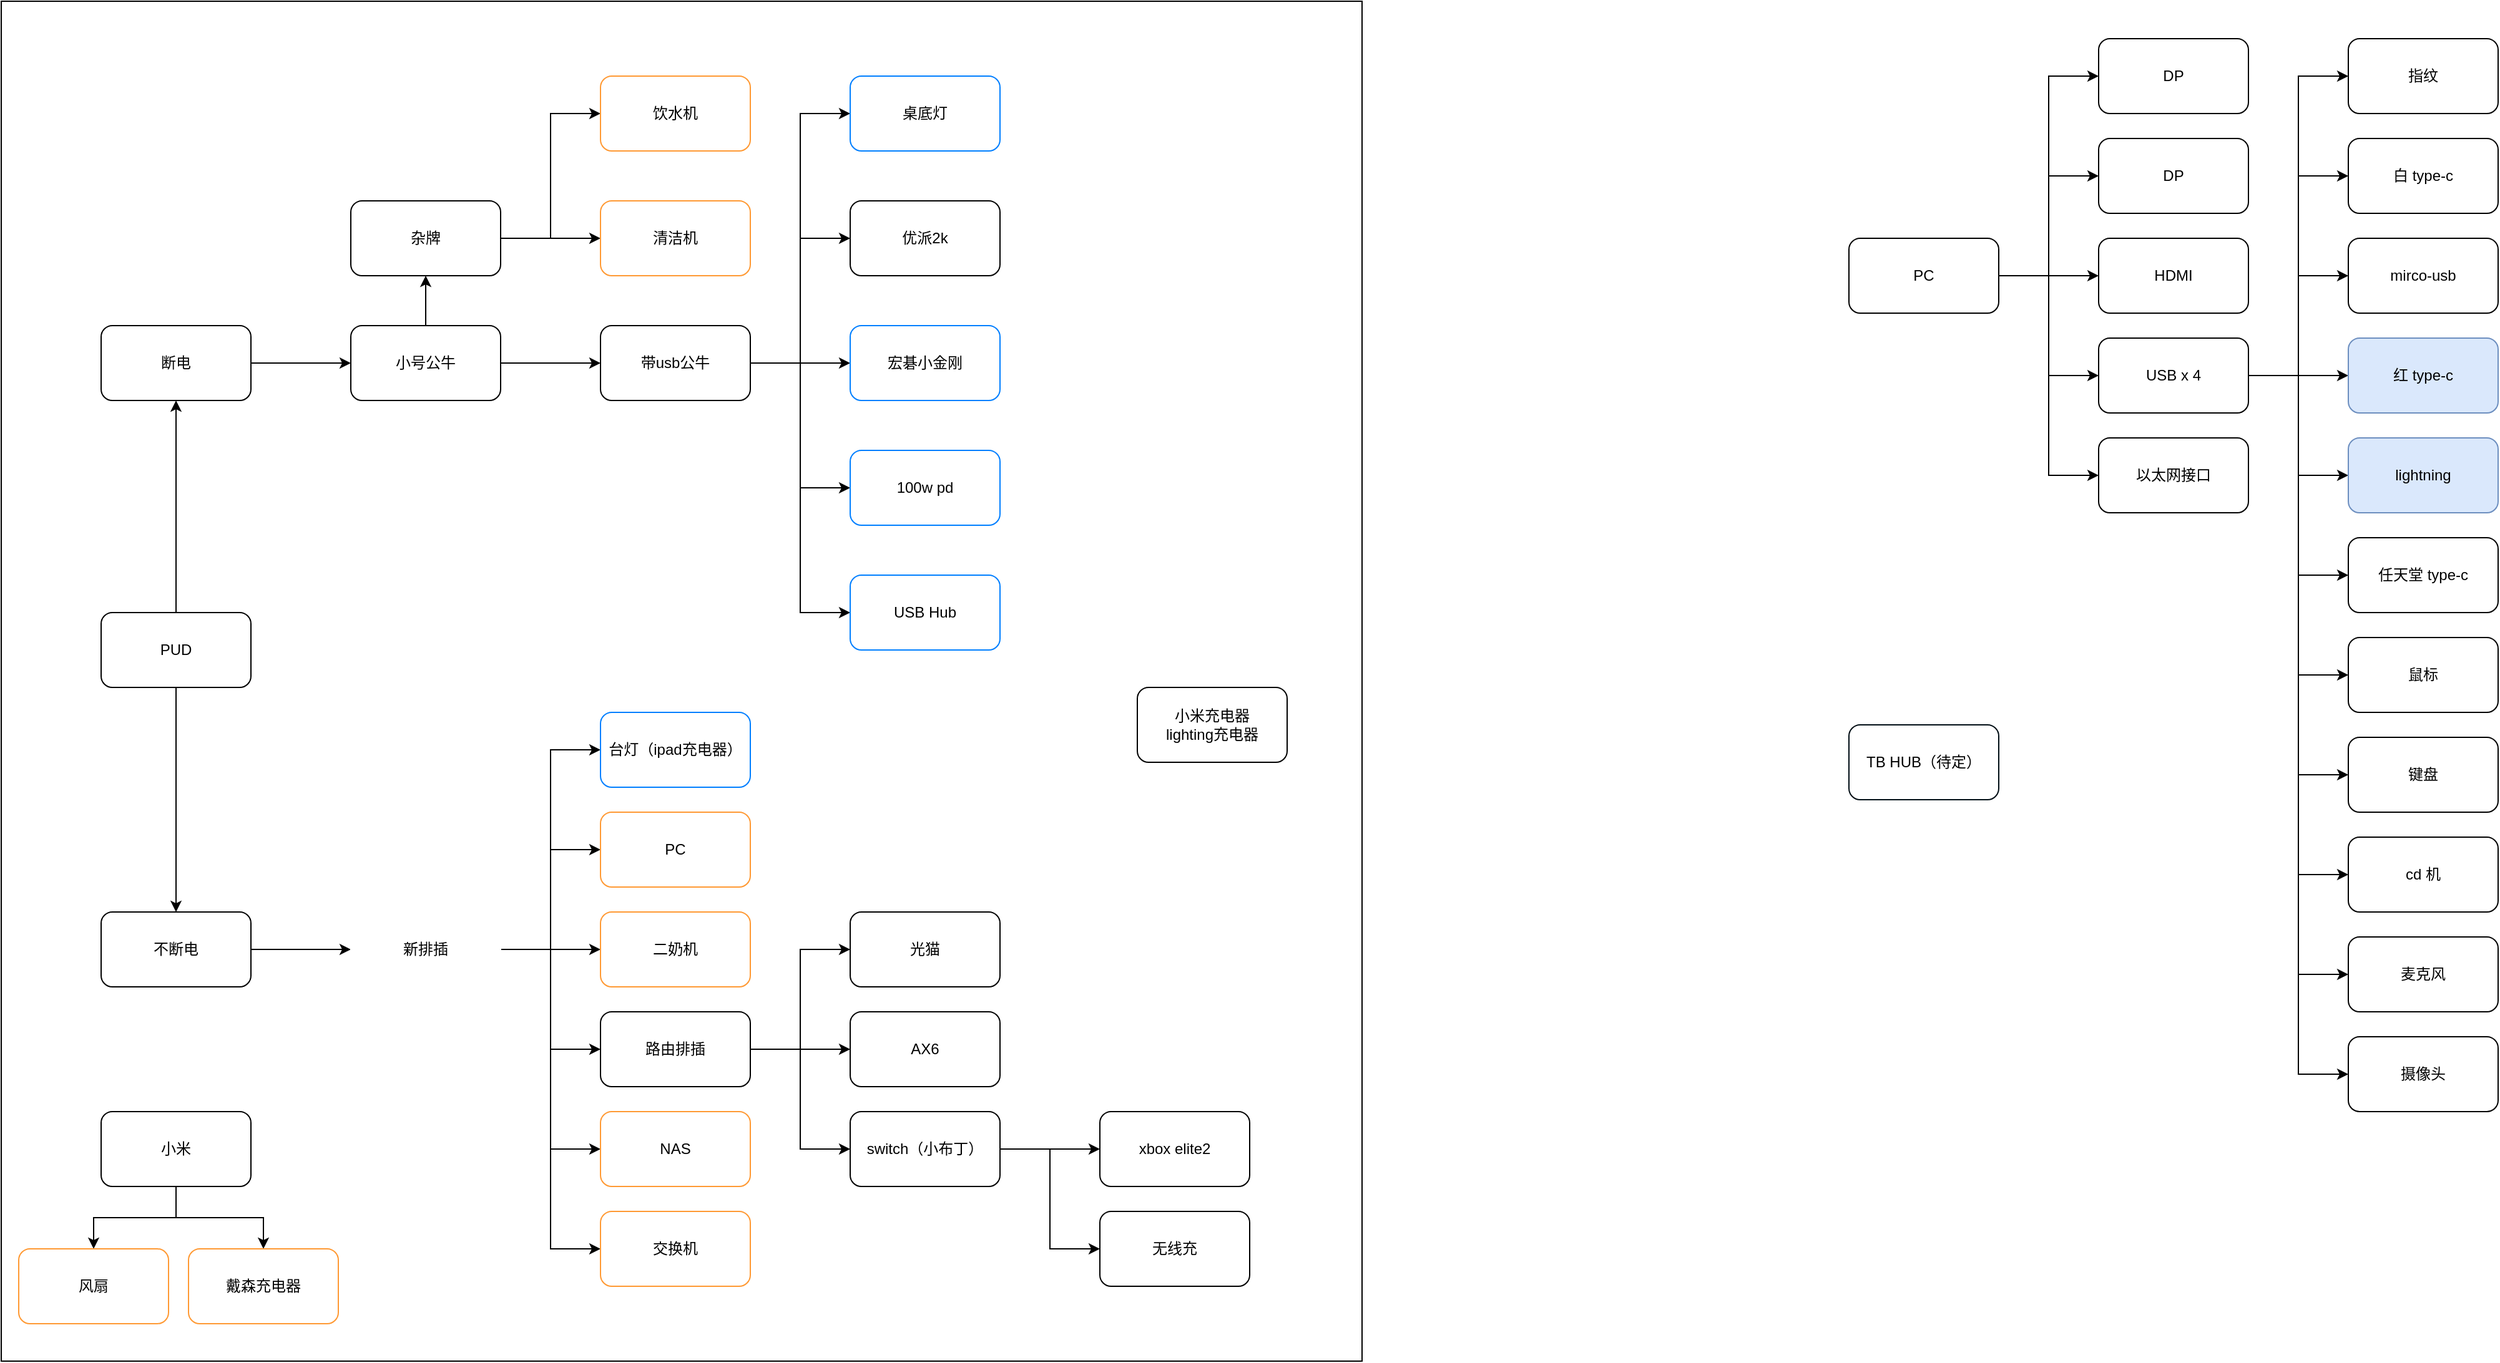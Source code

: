 <mxfile version="17.2.4" type="github">
  <diagram id="V__X8e-ZMnkZyYqIvxA_" name="第 1 页">
    <mxGraphModel dx="1761" dy="831" grid="1" gridSize="10" guides="1" tooltips="1" connect="1" arrows="1" fold="1" page="1" pageScale="1" pageWidth="827" pageHeight="1169" math="0" shadow="0">
      <root>
        <mxCell id="0" />
        <mxCell id="1" parent="0" />
        <mxCell id="Jr9y1pZiiyUqSEXO3oHp-1" value="" style="whiteSpace=wrap;html=1;aspect=fixed;fillColor=none;editable=0;" parent="1" vertex="1">
          <mxGeometry x="280" y="40" width="1090" height="1090" as="geometry" />
        </mxCell>
        <mxCell id="gy6kIXA5xTHW6ZrrGZsn-17" style="edgeStyle=orthogonalEdgeStyle;rounded=0;orthogonalLoop=1;jettySize=auto;html=1;entryX=0;entryY=0.5;entryDx=0;entryDy=0;" edge="1" parent="1" source="GsMayDk0nDa4LUjeAOZ0-1" target="yzbpx14aAJEQ57A10Xds-4">
          <mxGeometry relative="1" as="geometry" />
        </mxCell>
        <mxCell id="GsMayDk0nDa4LUjeAOZ0-1" value="断电" style="rounded=1;whiteSpace=wrap;html=1;" parent="1" vertex="1">
          <mxGeometry x="360" y="300" width="120" height="60" as="geometry" />
        </mxCell>
        <mxCell id="GsMayDk0nDa4LUjeAOZ0-6" value="" style="edgeStyle=orthogonalEdgeStyle;rounded=0;orthogonalLoop=1;jettySize=auto;html=1;" parent="1" source="GsMayDk0nDa4LUjeAOZ0-2" target="GsMayDk0nDa4LUjeAOZ0-5" edge="1">
          <mxGeometry relative="1" as="geometry" />
        </mxCell>
        <mxCell id="GsMayDk0nDa4LUjeAOZ0-2" value="不断电" style="rounded=1;whiteSpace=wrap;html=1;" parent="1" vertex="1">
          <mxGeometry x="360" y="770" width="120" height="60" as="geometry" />
        </mxCell>
        <mxCell id="GsMayDk0nDa4LUjeAOZ0-31" value="" style="edgeStyle=orthogonalEdgeStyle;rounded=0;orthogonalLoop=1;jettySize=auto;html=1;entryX=0;entryY=0.5;entryDx=0;entryDy=0;" parent="1" source="GsMayDk0nDa4LUjeAOZ0-5" target="GsMayDk0nDa4LUjeAOZ0-30" edge="1">
          <mxGeometry relative="1" as="geometry">
            <Array as="points">
              <mxPoint x="720" y="800" />
              <mxPoint x="720" y="720" />
            </Array>
          </mxGeometry>
        </mxCell>
        <mxCell id="GsMayDk0nDa4LUjeAOZ0-54" value="" style="edgeStyle=orthogonalEdgeStyle;rounded=0;orthogonalLoop=1;jettySize=auto;html=1;" parent="1" source="GsMayDk0nDa4LUjeAOZ0-5" target="GsMayDk0nDa4LUjeAOZ0-53" edge="1">
          <mxGeometry relative="1" as="geometry">
            <Array as="points">
              <mxPoint x="720" y="800" />
              <mxPoint x="720" y="640" />
            </Array>
          </mxGeometry>
        </mxCell>
        <mxCell id="yzbpx14aAJEQ57A10Xds-6" style="edgeStyle=orthogonalEdgeStyle;rounded=0;orthogonalLoop=1;jettySize=auto;html=1;entryX=0;entryY=0.5;entryDx=0;entryDy=0;" parent="1" source="GsMayDk0nDa4LUjeAOZ0-5" target="yzbpx14aAJEQ57A10Xds-5" edge="1">
          <mxGeometry relative="1" as="geometry">
            <Array as="points">
              <mxPoint x="720" y="800" />
              <mxPoint x="720" y="880" />
            </Array>
          </mxGeometry>
        </mxCell>
        <mxCell id="gy6kIXA5xTHW6ZrrGZsn-2" style="edgeStyle=orthogonalEdgeStyle;rounded=0;orthogonalLoop=1;jettySize=auto;html=1;" edge="1" parent="1" source="GsMayDk0nDa4LUjeAOZ0-5" target="GsMayDk0nDa4LUjeAOZ0-28">
          <mxGeometry relative="1" as="geometry" />
        </mxCell>
        <mxCell id="gy6kIXA5xTHW6ZrrGZsn-3" style="edgeStyle=orthogonalEdgeStyle;rounded=0;orthogonalLoop=1;jettySize=auto;html=1;entryX=0;entryY=0.5;entryDx=0;entryDy=0;" edge="1" parent="1" source="GsMayDk0nDa4LUjeAOZ0-5" target="GsMayDk0nDa4LUjeAOZ0-37">
          <mxGeometry relative="1" as="geometry">
            <Array as="points">
              <mxPoint x="720" y="800" />
              <mxPoint x="720" y="960" />
            </Array>
          </mxGeometry>
        </mxCell>
        <mxCell id="gy6kIXA5xTHW6ZrrGZsn-4" style="edgeStyle=orthogonalEdgeStyle;rounded=0;orthogonalLoop=1;jettySize=auto;html=1;entryX=0;entryY=0.5;entryDx=0;entryDy=0;" edge="1" parent="1" source="GsMayDk0nDa4LUjeAOZ0-5" target="GsMayDk0nDa4LUjeAOZ0-39">
          <mxGeometry relative="1" as="geometry">
            <Array as="points">
              <mxPoint x="720" y="800" />
              <mxPoint x="720" y="1040" />
            </Array>
          </mxGeometry>
        </mxCell>
        <mxCell id="GsMayDk0nDa4LUjeAOZ0-5" value="新排插" style="whiteSpace=wrap;html=1;rounded=1;fillColor=#FFFFFF;strokeColor=#FFFFFF;" parent="1" vertex="1">
          <mxGeometry x="560" y="770" width="120" height="60" as="geometry" />
        </mxCell>
        <mxCell id="gy6kIXA5xTHW6ZrrGZsn-20" style="edgeStyle=orthogonalEdgeStyle;rounded=0;orthogonalLoop=1;jettySize=auto;html=1;entryX=0;entryY=0.5;entryDx=0;entryDy=0;" edge="1" parent="1" source="GsMayDk0nDa4LUjeAOZ0-9" target="GsMayDk0nDa4LUjeAOZ0-15">
          <mxGeometry relative="1" as="geometry" />
        </mxCell>
        <mxCell id="gy6kIXA5xTHW6ZrrGZsn-21" style="edgeStyle=orthogonalEdgeStyle;rounded=0;orthogonalLoop=1;jettySize=auto;html=1;entryX=0;entryY=0.5;entryDx=0;entryDy=0;" edge="1" parent="1" source="GsMayDk0nDa4LUjeAOZ0-9" target="GsMayDk0nDa4LUjeAOZ0-41">
          <mxGeometry relative="1" as="geometry" />
        </mxCell>
        <mxCell id="gy6kIXA5xTHW6ZrrGZsn-23" value="" style="edgeStyle=orthogonalEdgeStyle;rounded=0;orthogonalLoop=1;jettySize=auto;html=1;" edge="1" parent="1" source="GsMayDk0nDa4LUjeAOZ0-9" target="gy6kIXA5xTHW6ZrrGZsn-22">
          <mxGeometry relative="1" as="geometry">
            <Array as="points">
              <mxPoint x="920" y="330" />
              <mxPoint x="920" y="230" />
            </Array>
          </mxGeometry>
        </mxCell>
        <mxCell id="gy6kIXA5xTHW6ZrrGZsn-24" style="edgeStyle=orthogonalEdgeStyle;rounded=0;orthogonalLoop=1;jettySize=auto;html=1;entryX=0;entryY=0.5;entryDx=0;entryDy=0;" edge="1" parent="1" source="GsMayDk0nDa4LUjeAOZ0-9" target="GsMayDk0nDa4LUjeAOZ0-32">
          <mxGeometry relative="1" as="geometry" />
        </mxCell>
        <mxCell id="gy6kIXA5xTHW6ZrrGZsn-30" style="edgeStyle=orthogonalEdgeStyle;rounded=0;orthogonalLoop=1;jettySize=auto;html=1;entryX=0;entryY=0.5;entryDx=0;entryDy=0;" edge="1" parent="1" source="GsMayDk0nDa4LUjeAOZ0-9" target="Jr9y1pZiiyUqSEXO3oHp-5">
          <mxGeometry relative="1" as="geometry" />
        </mxCell>
        <mxCell id="GsMayDk0nDa4LUjeAOZ0-9" value="带usb公牛" style="whiteSpace=wrap;html=1;rounded=1;" parent="1" vertex="1">
          <mxGeometry x="760" y="300" width="120" height="60" as="geometry" />
        </mxCell>
        <mxCell id="gy6kIXA5xTHW6ZrrGZsn-26" style="edgeStyle=orthogonalEdgeStyle;rounded=0;orthogonalLoop=1;jettySize=auto;html=1;entryX=0;entryY=0.5;entryDx=0;entryDy=0;" edge="1" parent="1" source="GsMayDk0nDa4LUjeAOZ0-11" target="GsMayDk0nDa4LUjeAOZ0-20">
          <mxGeometry relative="1" as="geometry" />
        </mxCell>
        <mxCell id="gy6kIXA5xTHW6ZrrGZsn-27" style="edgeStyle=orthogonalEdgeStyle;rounded=0;orthogonalLoop=1;jettySize=auto;html=1;entryX=0;entryY=0.5;entryDx=0;entryDy=0;" edge="1" parent="1" source="GsMayDk0nDa4LUjeAOZ0-11" target="GsMayDk0nDa4LUjeAOZ0-49">
          <mxGeometry relative="1" as="geometry" />
        </mxCell>
        <mxCell id="GsMayDk0nDa4LUjeAOZ0-11" value="杂牌" style="whiteSpace=wrap;html=1;rounded=1;" parent="1" vertex="1">
          <mxGeometry x="560" y="200" width="120" height="60" as="geometry" />
        </mxCell>
        <mxCell id="gy6kIXA5xTHW6ZrrGZsn-1" style="edgeStyle=orthogonalEdgeStyle;rounded=0;orthogonalLoop=1;jettySize=auto;html=1;entryX=0.5;entryY=0;entryDx=0;entryDy=0;" edge="1" parent="1" source="GsMayDk0nDa4LUjeAOZ0-13" target="GsMayDk0nDa4LUjeAOZ0-45">
          <mxGeometry relative="1" as="geometry" />
        </mxCell>
        <mxCell id="gy6kIXA5xTHW6ZrrGZsn-29" style="edgeStyle=orthogonalEdgeStyle;rounded=0;orthogonalLoop=1;jettySize=auto;html=1;entryX=0.5;entryY=0;entryDx=0;entryDy=0;" edge="1" parent="1" source="GsMayDk0nDa4LUjeAOZ0-13" target="GsMayDk0nDa4LUjeAOZ0-51">
          <mxGeometry relative="1" as="geometry" />
        </mxCell>
        <mxCell id="GsMayDk0nDa4LUjeAOZ0-13" value="小米" style="whiteSpace=wrap;html=1;rounded=1;" parent="1" vertex="1">
          <mxGeometry x="360" y="930" width="120" height="60" as="geometry" />
        </mxCell>
        <mxCell id="GsMayDk0nDa4LUjeAOZ0-15" value="宏碁小金刚" style="whiteSpace=wrap;html=1;rounded=1;strokeColor=#007FFF;" parent="1" vertex="1">
          <mxGeometry x="960" y="300" width="120" height="60" as="geometry" />
        </mxCell>
        <mxCell id="GsMayDk0nDa4LUjeAOZ0-28" value="二奶机" style="whiteSpace=wrap;html=1;rounded=1;strokeColor=#FF9933;" parent="1" vertex="1">
          <mxGeometry x="760" y="770" width="120" height="60" as="geometry" />
        </mxCell>
        <mxCell id="GsMayDk0nDa4LUjeAOZ0-30" value="PC" style="whiteSpace=wrap;html=1;rounded=1;strokeColor=#FF9933;" parent="1" vertex="1">
          <mxGeometry x="760" y="690" width="120" height="60" as="geometry" />
        </mxCell>
        <mxCell id="GsMayDk0nDa4LUjeAOZ0-32" value="USB&amp;nbsp;Hub" style="whiteSpace=wrap;html=1;rounded=1;strokeColor=#007FFF;" parent="1" vertex="1">
          <mxGeometry x="960" y="500" width="120" height="60" as="geometry" />
        </mxCell>
        <mxCell id="GsMayDk0nDa4LUjeAOZ0-37" value="NAS" style="whiteSpace=wrap;html=1;rounded=1;strokeColor=#FF9933;" parent="1" vertex="1">
          <mxGeometry x="760" y="930" width="120" height="60" as="geometry" />
        </mxCell>
        <mxCell id="GsMayDk0nDa4LUjeAOZ0-39" value="交换机" style="whiteSpace=wrap;html=1;rounded=1;strokeColor=#FF9933;" parent="1" vertex="1">
          <mxGeometry x="760" y="1010" width="120" height="60" as="geometry" />
        </mxCell>
        <mxCell id="GsMayDk0nDa4LUjeAOZ0-41" value="100w&amp;nbsp;pd" style="whiteSpace=wrap;html=1;rounded=1;strokeColor=#007FFF;" parent="1" vertex="1">
          <mxGeometry x="960" y="400" width="120" height="60" as="geometry" />
        </mxCell>
        <mxCell id="GsMayDk0nDa4LUjeAOZ0-45" value="风扇" style="whiteSpace=wrap;html=1;rounded=1;strokeColor=#FF9933;" parent="1" vertex="1">
          <mxGeometry x="294" y="1040" width="120" height="60" as="geometry" />
        </mxCell>
        <mxCell id="GsMayDk0nDa4LUjeAOZ0-49" value="清洁机" style="whiteSpace=wrap;html=1;rounded=1;strokeColor=#FF9933;" parent="1" vertex="1">
          <mxGeometry x="760" y="200" width="120" height="60" as="geometry" />
        </mxCell>
        <mxCell id="GsMayDk0nDa4LUjeAOZ0-51" value="戴森充电器" style="whiteSpace=wrap;html=1;rounded=1;strokeColor=#FF9933;" parent="1" vertex="1">
          <mxGeometry x="430" y="1040" width="120" height="60" as="geometry" />
        </mxCell>
        <mxCell id="GsMayDk0nDa4LUjeAOZ0-53" value="台灯（ipad充电器）" style="whiteSpace=wrap;html=1;rounded=1;strokeColor=#007FFF;" parent="1" vertex="1">
          <mxGeometry x="760" y="610" width="120" height="60" as="geometry" />
        </mxCell>
        <mxCell id="Jr9y1pZiiyUqSEXO3oHp-11" value="" style="edgeStyle=orthogonalEdgeStyle;rounded=0;orthogonalLoop=1;jettySize=auto;html=1;fontSize=12;" parent="1" source="Jr9y1pZiiyUqSEXO3oHp-3" target="Jr9y1pZiiyUqSEXO3oHp-10" edge="1">
          <mxGeometry relative="1" as="geometry">
            <mxPoint x="1920" y="190" as="sourcePoint" />
            <Array as="points">
              <mxPoint x="1920" y="260" />
              <mxPoint x="1920" y="100" />
            </Array>
          </mxGeometry>
        </mxCell>
        <mxCell id="Jr9y1pZiiyUqSEXO3oHp-16" value="" style="edgeStyle=orthogonalEdgeStyle;rounded=0;orthogonalLoop=1;jettySize=auto;html=1;fontSize=12;" parent="1" source="Jr9y1pZiiyUqSEXO3oHp-3" target="Jr9y1pZiiyUqSEXO3oHp-15" edge="1">
          <mxGeometry relative="1" as="geometry">
            <Array as="points">
              <mxPoint x="1920" y="260" />
              <mxPoint x="1920" y="180" />
            </Array>
          </mxGeometry>
        </mxCell>
        <mxCell id="Jr9y1pZiiyUqSEXO3oHp-18" value="" style="edgeStyle=orthogonalEdgeStyle;rounded=0;orthogonalLoop=1;jettySize=auto;html=1;fontSize=12;" parent="1" source="Jr9y1pZiiyUqSEXO3oHp-3" target="Jr9y1pZiiyUqSEXO3oHp-17" edge="1">
          <mxGeometry relative="1" as="geometry">
            <Array as="points">
              <mxPoint x="1890" y="260" />
              <mxPoint x="1890" y="260" />
            </Array>
          </mxGeometry>
        </mxCell>
        <mxCell id="Jr9y1pZiiyUqSEXO3oHp-20" value="" style="edgeStyle=orthogonalEdgeStyle;rounded=0;orthogonalLoop=1;jettySize=auto;html=1;fontSize=12;" parent="1" source="Jr9y1pZiiyUqSEXO3oHp-3" target="Jr9y1pZiiyUqSEXO3oHp-19" edge="1">
          <mxGeometry relative="1" as="geometry">
            <Array as="points">
              <mxPoint x="1920" y="260" />
              <mxPoint x="1920" y="340" />
            </Array>
          </mxGeometry>
        </mxCell>
        <mxCell id="Jr9y1pZiiyUqSEXO3oHp-22" value="" style="edgeStyle=orthogonalEdgeStyle;rounded=0;orthogonalLoop=1;jettySize=auto;html=1;fontSize=12;" parent="1" source="Jr9y1pZiiyUqSEXO3oHp-3" target="Jr9y1pZiiyUqSEXO3oHp-21" edge="1">
          <mxGeometry relative="1" as="geometry">
            <Array as="points">
              <mxPoint x="1920" y="260" />
              <mxPoint x="1920" y="420" />
            </Array>
          </mxGeometry>
        </mxCell>
        <mxCell id="Jr9y1pZiiyUqSEXO3oHp-3" value="PC" style="rounded=1;whiteSpace=wrap;html=1;fontSize=12;fillColor=default;" parent="1" vertex="1">
          <mxGeometry x="1760" y="230" width="120" height="60" as="geometry" />
        </mxCell>
        <mxCell id="Jr9y1pZiiyUqSEXO3oHp-5" value="桌底灯" style="rounded=1;whiteSpace=wrap;html=1;fontSize=12;fillColor=default;strokeColor=#007FFF;" parent="1" vertex="1">
          <mxGeometry x="960" y="100" width="120" height="60" as="geometry" />
        </mxCell>
        <mxCell id="Jr9y1pZiiyUqSEXO3oHp-9" value="TB&amp;nbsp;HUB（待定）" style="rounded=1;whiteSpace=wrap;html=1;fontSize=12;strokeColor=#000D14;fillColor=default;" parent="1" vertex="1">
          <mxGeometry x="1760" y="620" width="120" height="60" as="geometry" />
        </mxCell>
        <mxCell id="Jr9y1pZiiyUqSEXO3oHp-10" value="DP" style="whiteSpace=wrap;html=1;rounded=1;" parent="1" vertex="1">
          <mxGeometry x="1960" y="70" width="120" height="60" as="geometry" />
        </mxCell>
        <mxCell id="Jr9y1pZiiyUqSEXO3oHp-15" value="DP" style="whiteSpace=wrap;html=1;rounded=1;" parent="1" vertex="1">
          <mxGeometry x="1960" y="150" width="120" height="60" as="geometry" />
        </mxCell>
        <mxCell id="Jr9y1pZiiyUqSEXO3oHp-17" value="HDMI" style="whiteSpace=wrap;html=1;rounded=1;" parent="1" vertex="1">
          <mxGeometry x="1960" y="230" width="120" height="60" as="geometry" />
        </mxCell>
        <mxCell id="Jr9y1pZiiyUqSEXO3oHp-24" value="" style="edgeStyle=orthogonalEdgeStyle;rounded=0;orthogonalLoop=1;jettySize=auto;html=1;fontSize=12;" parent="1" source="Jr9y1pZiiyUqSEXO3oHp-19" target="Jr9y1pZiiyUqSEXO3oHp-23" edge="1">
          <mxGeometry relative="1" as="geometry" />
        </mxCell>
        <mxCell id="Jr9y1pZiiyUqSEXO3oHp-26" value="" style="edgeStyle=orthogonalEdgeStyle;rounded=0;orthogonalLoop=1;jettySize=auto;html=1;fontSize=12;" parent="1" source="Jr9y1pZiiyUqSEXO3oHp-19" target="Jr9y1pZiiyUqSEXO3oHp-25" edge="1">
          <mxGeometry relative="1" as="geometry">
            <Array as="points">
              <mxPoint x="2120" y="340" />
              <mxPoint x="2120" y="500" />
            </Array>
          </mxGeometry>
        </mxCell>
        <mxCell id="Jr9y1pZiiyUqSEXO3oHp-28" value="" style="edgeStyle=orthogonalEdgeStyle;rounded=0;orthogonalLoop=1;jettySize=auto;html=1;fontSize=12;" parent="1" source="Jr9y1pZiiyUqSEXO3oHp-19" target="Jr9y1pZiiyUqSEXO3oHp-27" edge="1">
          <mxGeometry relative="1" as="geometry">
            <Array as="points">
              <mxPoint x="2120" y="340" />
              <mxPoint x="2120" y="260" />
            </Array>
          </mxGeometry>
        </mxCell>
        <mxCell id="Jr9y1pZiiyUqSEXO3oHp-30" value="" style="edgeStyle=orthogonalEdgeStyle;rounded=0;orthogonalLoop=1;jettySize=auto;html=1;fontSize=12;" parent="1" source="Jr9y1pZiiyUqSEXO3oHp-19" target="Jr9y1pZiiyUqSEXO3oHp-29" edge="1">
          <mxGeometry relative="1" as="geometry">
            <Array as="points">
              <mxPoint x="2120" y="340" />
              <mxPoint x="2120" y="180" />
            </Array>
          </mxGeometry>
        </mxCell>
        <mxCell id="Jr9y1pZiiyUqSEXO3oHp-32" value="" style="edgeStyle=orthogonalEdgeStyle;rounded=0;orthogonalLoop=1;jettySize=auto;html=1;fontSize=12;" parent="1" source="Jr9y1pZiiyUqSEXO3oHp-19" target="Jr9y1pZiiyUqSEXO3oHp-31" edge="1">
          <mxGeometry relative="1" as="geometry">
            <Array as="points">
              <mxPoint x="2120" y="340" />
              <mxPoint x="2120" y="100" />
            </Array>
          </mxGeometry>
        </mxCell>
        <mxCell id="Jr9y1pZiiyUqSEXO3oHp-34" value="" style="edgeStyle=orthogonalEdgeStyle;rounded=0;orthogonalLoop=1;jettySize=auto;html=1;fontSize=12;" parent="1" source="Jr9y1pZiiyUqSEXO3oHp-19" target="Jr9y1pZiiyUqSEXO3oHp-33" edge="1">
          <mxGeometry relative="1" as="geometry">
            <Array as="points">
              <mxPoint x="2120" y="340" />
              <mxPoint x="2120" y="580" />
            </Array>
          </mxGeometry>
        </mxCell>
        <mxCell id="Jr9y1pZiiyUqSEXO3oHp-36" value="" style="edgeStyle=orthogonalEdgeStyle;rounded=0;orthogonalLoop=1;jettySize=auto;html=1;fontSize=12;" parent="1" source="Jr9y1pZiiyUqSEXO3oHp-19" target="Jr9y1pZiiyUqSEXO3oHp-35" edge="1">
          <mxGeometry relative="1" as="geometry">
            <Array as="points">
              <mxPoint x="2120" y="340" />
              <mxPoint x="2120" y="660" />
            </Array>
          </mxGeometry>
        </mxCell>
        <mxCell id="Jr9y1pZiiyUqSEXO3oHp-38" value="" style="edgeStyle=orthogonalEdgeStyle;rounded=0;orthogonalLoop=1;jettySize=auto;html=1;fontSize=12;" parent="1" source="Jr9y1pZiiyUqSEXO3oHp-19" target="Jr9y1pZiiyUqSEXO3oHp-37" edge="1">
          <mxGeometry relative="1" as="geometry">
            <Array as="points">
              <mxPoint x="2120" y="340" />
              <mxPoint x="2120" y="740" />
            </Array>
          </mxGeometry>
        </mxCell>
        <mxCell id="Jr9y1pZiiyUqSEXO3oHp-40" value="" style="edgeStyle=orthogonalEdgeStyle;rounded=0;orthogonalLoop=1;jettySize=auto;html=1;fontSize=12;" parent="1" source="Jr9y1pZiiyUqSEXO3oHp-19" target="Jr9y1pZiiyUqSEXO3oHp-39" edge="1">
          <mxGeometry relative="1" as="geometry">
            <Array as="points">
              <mxPoint x="2120" y="340" />
              <mxPoint x="2120" y="820" />
            </Array>
          </mxGeometry>
        </mxCell>
        <mxCell id="Jr9y1pZiiyUqSEXO3oHp-42" value="" style="edgeStyle=orthogonalEdgeStyle;rounded=0;orthogonalLoop=1;jettySize=auto;html=1;fontSize=12;" parent="1" source="Jr9y1pZiiyUqSEXO3oHp-19" target="Jr9y1pZiiyUqSEXO3oHp-41" edge="1">
          <mxGeometry relative="1" as="geometry">
            <Array as="points">
              <mxPoint x="2120" y="340" />
              <mxPoint x="2120" y="900" />
            </Array>
          </mxGeometry>
        </mxCell>
        <mxCell id="Jr9y1pZiiyUqSEXO3oHp-44" value="" style="edgeStyle=orthogonalEdgeStyle;rounded=0;orthogonalLoop=1;jettySize=auto;html=1;fontSize=12;" parent="1" source="Jr9y1pZiiyUqSEXO3oHp-19" target="Jr9y1pZiiyUqSEXO3oHp-43" edge="1">
          <mxGeometry relative="1" as="geometry">
            <Array as="points">
              <mxPoint x="2120" y="340" />
              <mxPoint x="2120" y="420" />
            </Array>
          </mxGeometry>
        </mxCell>
        <mxCell id="Jr9y1pZiiyUqSEXO3oHp-19" value="USB&amp;nbsp;x 4" style="whiteSpace=wrap;html=1;rounded=1;" parent="1" vertex="1">
          <mxGeometry x="1960" y="310" width="120" height="60" as="geometry" />
        </mxCell>
        <mxCell id="Jr9y1pZiiyUqSEXO3oHp-21" value="以太网接口" style="whiteSpace=wrap;html=1;rounded=1;" parent="1" vertex="1">
          <mxGeometry x="1960" y="390" width="120" height="60" as="geometry" />
        </mxCell>
        <mxCell id="Jr9y1pZiiyUqSEXO3oHp-23" value="红&amp;nbsp;type-c" style="whiteSpace=wrap;html=1;rounded=1;fillColor=#dae8fc;strokeColor=#6c8ebf;" parent="1" vertex="1">
          <mxGeometry x="2160" y="310" width="120" height="60" as="geometry" />
        </mxCell>
        <mxCell id="Jr9y1pZiiyUqSEXO3oHp-25" value="任天堂&amp;nbsp;type-c" style="whiteSpace=wrap;html=1;rounded=1;" parent="1" vertex="1">
          <mxGeometry x="2160" y="470" width="120" height="60" as="geometry" />
        </mxCell>
        <mxCell id="Jr9y1pZiiyUqSEXO3oHp-27" value="mirco-usb" style="whiteSpace=wrap;html=1;rounded=1;" parent="1" vertex="1">
          <mxGeometry x="2160" y="230" width="120" height="60" as="geometry" />
        </mxCell>
        <mxCell id="Jr9y1pZiiyUqSEXO3oHp-29" value="白&amp;nbsp;type-c" style="whiteSpace=wrap;html=1;rounded=1;" parent="1" vertex="1">
          <mxGeometry x="2160" y="150" width="120" height="60" as="geometry" />
        </mxCell>
        <mxCell id="Jr9y1pZiiyUqSEXO3oHp-31" value="指纹" style="whiteSpace=wrap;html=1;rounded=1;" parent="1" vertex="1">
          <mxGeometry x="2160" y="70" width="120" height="60" as="geometry" />
        </mxCell>
        <mxCell id="Jr9y1pZiiyUqSEXO3oHp-33" value="鼠标" style="whiteSpace=wrap;html=1;rounded=1;" parent="1" vertex="1">
          <mxGeometry x="2160" y="550" width="120" height="60" as="geometry" />
        </mxCell>
        <mxCell id="Jr9y1pZiiyUqSEXO3oHp-35" value="键盘" style="whiteSpace=wrap;html=1;rounded=1;" parent="1" vertex="1">
          <mxGeometry x="2160" y="630" width="120" height="60" as="geometry" />
        </mxCell>
        <mxCell id="Jr9y1pZiiyUqSEXO3oHp-37" value="cd&amp;nbsp;机" style="whiteSpace=wrap;html=1;rounded=1;" parent="1" vertex="1">
          <mxGeometry x="2160" y="710" width="120" height="60" as="geometry" />
        </mxCell>
        <mxCell id="Jr9y1pZiiyUqSEXO3oHp-39" value="麦克风" style="whiteSpace=wrap;html=1;rounded=1;" parent="1" vertex="1">
          <mxGeometry x="2160" y="790" width="120" height="60" as="geometry" />
        </mxCell>
        <mxCell id="Jr9y1pZiiyUqSEXO3oHp-41" value="摄像头" style="whiteSpace=wrap;html=1;rounded=1;" parent="1" vertex="1">
          <mxGeometry x="2160" y="870" width="120" height="60" as="geometry" />
        </mxCell>
        <mxCell id="Jr9y1pZiiyUqSEXO3oHp-43" value="lightning" style="whiteSpace=wrap;html=1;rounded=1;fillColor=#dae8fc;strokeColor=#6c8ebf;" parent="1" vertex="1">
          <mxGeometry x="2160" y="390" width="120" height="60" as="geometry" />
        </mxCell>
        <mxCell id="TKggMtITH45zLLJgQyqD-2" value="小米充电器&lt;br&gt;lighting充电器" style="rounded=1;whiteSpace=wrap;html=1;" parent="1" vertex="1">
          <mxGeometry x="1190" y="590" width="120" height="60" as="geometry" />
        </mxCell>
        <mxCell id="yzbpx14aAJEQ57A10Xds-2" style="edgeStyle=orthogonalEdgeStyle;rounded=0;orthogonalLoop=1;jettySize=auto;html=1;" parent="1" source="yzbpx14aAJEQ57A10Xds-1" target="GsMayDk0nDa4LUjeAOZ0-2" edge="1">
          <mxGeometry relative="1" as="geometry" />
        </mxCell>
        <mxCell id="yzbpx14aAJEQ57A10Xds-3" style="edgeStyle=orthogonalEdgeStyle;rounded=0;orthogonalLoop=1;jettySize=auto;html=1;" parent="1" source="yzbpx14aAJEQ57A10Xds-1" target="GsMayDk0nDa4LUjeAOZ0-1" edge="1">
          <mxGeometry relative="1" as="geometry" />
        </mxCell>
        <mxCell id="yzbpx14aAJEQ57A10Xds-1" value="PUD" style="rounded=1;whiteSpace=wrap;html=1;" parent="1" vertex="1">
          <mxGeometry x="360" y="530" width="120" height="60" as="geometry" />
        </mxCell>
        <mxCell id="gy6kIXA5xTHW6ZrrGZsn-19" style="edgeStyle=orthogonalEdgeStyle;rounded=0;orthogonalLoop=1;jettySize=auto;html=1;entryX=0;entryY=0.5;entryDx=0;entryDy=0;" edge="1" parent="1" source="yzbpx14aAJEQ57A10Xds-4" target="GsMayDk0nDa4LUjeAOZ0-9">
          <mxGeometry relative="1" as="geometry" />
        </mxCell>
        <mxCell id="gy6kIXA5xTHW6ZrrGZsn-28" style="edgeStyle=orthogonalEdgeStyle;rounded=0;orthogonalLoop=1;jettySize=auto;html=1;" edge="1" parent="1" source="yzbpx14aAJEQ57A10Xds-4" target="GsMayDk0nDa4LUjeAOZ0-11">
          <mxGeometry relative="1" as="geometry" />
        </mxCell>
        <mxCell id="yzbpx14aAJEQ57A10Xds-4" value="&lt;span&gt;小号公牛&lt;/span&gt;" style="rounded=1;whiteSpace=wrap;html=1;" parent="1" vertex="1">
          <mxGeometry x="560" y="300" width="120" height="60" as="geometry" />
        </mxCell>
        <mxCell id="gy6kIXA5xTHW6ZrrGZsn-7" value="" style="edgeStyle=orthogonalEdgeStyle;rounded=0;orthogonalLoop=1;jettySize=auto;html=1;" edge="1" parent="1" source="yzbpx14aAJEQ57A10Xds-5" target="gy6kIXA5xTHW6ZrrGZsn-6">
          <mxGeometry relative="1" as="geometry" />
        </mxCell>
        <mxCell id="gy6kIXA5xTHW6ZrrGZsn-9" value="" style="edgeStyle=orthogonalEdgeStyle;rounded=0;orthogonalLoop=1;jettySize=auto;html=1;" edge="1" parent="1" source="yzbpx14aAJEQ57A10Xds-5" target="gy6kIXA5xTHW6ZrrGZsn-8">
          <mxGeometry relative="1" as="geometry">
            <Array as="points">
              <mxPoint x="920" y="880" />
              <mxPoint x="920" y="800" />
            </Array>
          </mxGeometry>
        </mxCell>
        <mxCell id="gy6kIXA5xTHW6ZrrGZsn-12" value="" style="edgeStyle=orthogonalEdgeStyle;rounded=0;orthogonalLoop=1;jettySize=auto;html=1;" edge="1" parent="1" source="yzbpx14aAJEQ57A10Xds-5" target="gy6kIXA5xTHW6ZrrGZsn-11">
          <mxGeometry relative="1" as="geometry">
            <Array as="points">
              <mxPoint x="920" y="880" />
              <mxPoint x="920" y="960" />
            </Array>
          </mxGeometry>
        </mxCell>
        <mxCell id="yzbpx14aAJEQ57A10Xds-5" value="路由排插" style="rounded=1;whiteSpace=wrap;html=1;" parent="1" vertex="1">
          <mxGeometry x="760" y="850" width="120" height="60" as="geometry" />
        </mxCell>
        <mxCell id="gy6kIXA5xTHW6ZrrGZsn-6" value="AX6" style="rounded=1;whiteSpace=wrap;html=1;" vertex="1" parent="1">
          <mxGeometry x="960" y="850" width="120" height="60" as="geometry" />
        </mxCell>
        <mxCell id="gy6kIXA5xTHW6ZrrGZsn-8" value="光猫" style="rounded=1;whiteSpace=wrap;html=1;" vertex="1" parent="1">
          <mxGeometry x="960" y="770" width="120" height="60" as="geometry" />
        </mxCell>
        <mxCell id="gy6kIXA5xTHW6ZrrGZsn-14" value="" style="edgeStyle=orthogonalEdgeStyle;rounded=0;orthogonalLoop=1;jettySize=auto;html=1;" edge="1" parent="1" source="gy6kIXA5xTHW6ZrrGZsn-11" target="gy6kIXA5xTHW6ZrrGZsn-13">
          <mxGeometry relative="1" as="geometry" />
        </mxCell>
        <mxCell id="gy6kIXA5xTHW6ZrrGZsn-16" value="" style="edgeStyle=orthogonalEdgeStyle;rounded=0;orthogonalLoop=1;jettySize=auto;html=1;" edge="1" parent="1" source="gy6kIXA5xTHW6ZrrGZsn-11" target="gy6kIXA5xTHW6ZrrGZsn-15">
          <mxGeometry relative="1" as="geometry">
            <Array as="points">
              <mxPoint x="1120" y="960" />
              <mxPoint x="1120" y="1040" />
            </Array>
          </mxGeometry>
        </mxCell>
        <mxCell id="gy6kIXA5xTHW6ZrrGZsn-11" value="switch（小布丁）" style="rounded=1;whiteSpace=wrap;html=1;" vertex="1" parent="1">
          <mxGeometry x="960" y="930" width="120" height="60" as="geometry" />
        </mxCell>
        <mxCell id="gy6kIXA5xTHW6ZrrGZsn-13" value="xbox elite2" style="whiteSpace=wrap;html=1;rounded=1;" vertex="1" parent="1">
          <mxGeometry x="1160" y="930" width="120" height="60" as="geometry" />
        </mxCell>
        <mxCell id="gy6kIXA5xTHW6ZrrGZsn-15" value="无线充" style="whiteSpace=wrap;html=1;rounded=1;" vertex="1" parent="1">
          <mxGeometry x="1160" y="1010" width="120" height="60" as="geometry" />
        </mxCell>
        <mxCell id="gy6kIXA5xTHW6ZrrGZsn-22" value="优派2k" style="whiteSpace=wrap;html=1;rounded=1;" vertex="1" parent="1">
          <mxGeometry x="960" y="200" width="120" height="60" as="geometry" />
        </mxCell>
        <mxCell id="GsMayDk0nDa4LUjeAOZ0-20" value="饮水机" style="whiteSpace=wrap;html=1;rounded=1;strokeColor=#FF9933;" parent="1" vertex="1">
          <mxGeometry x="760" y="100" width="120" height="60" as="geometry" />
        </mxCell>
      </root>
    </mxGraphModel>
  </diagram>
</mxfile>
